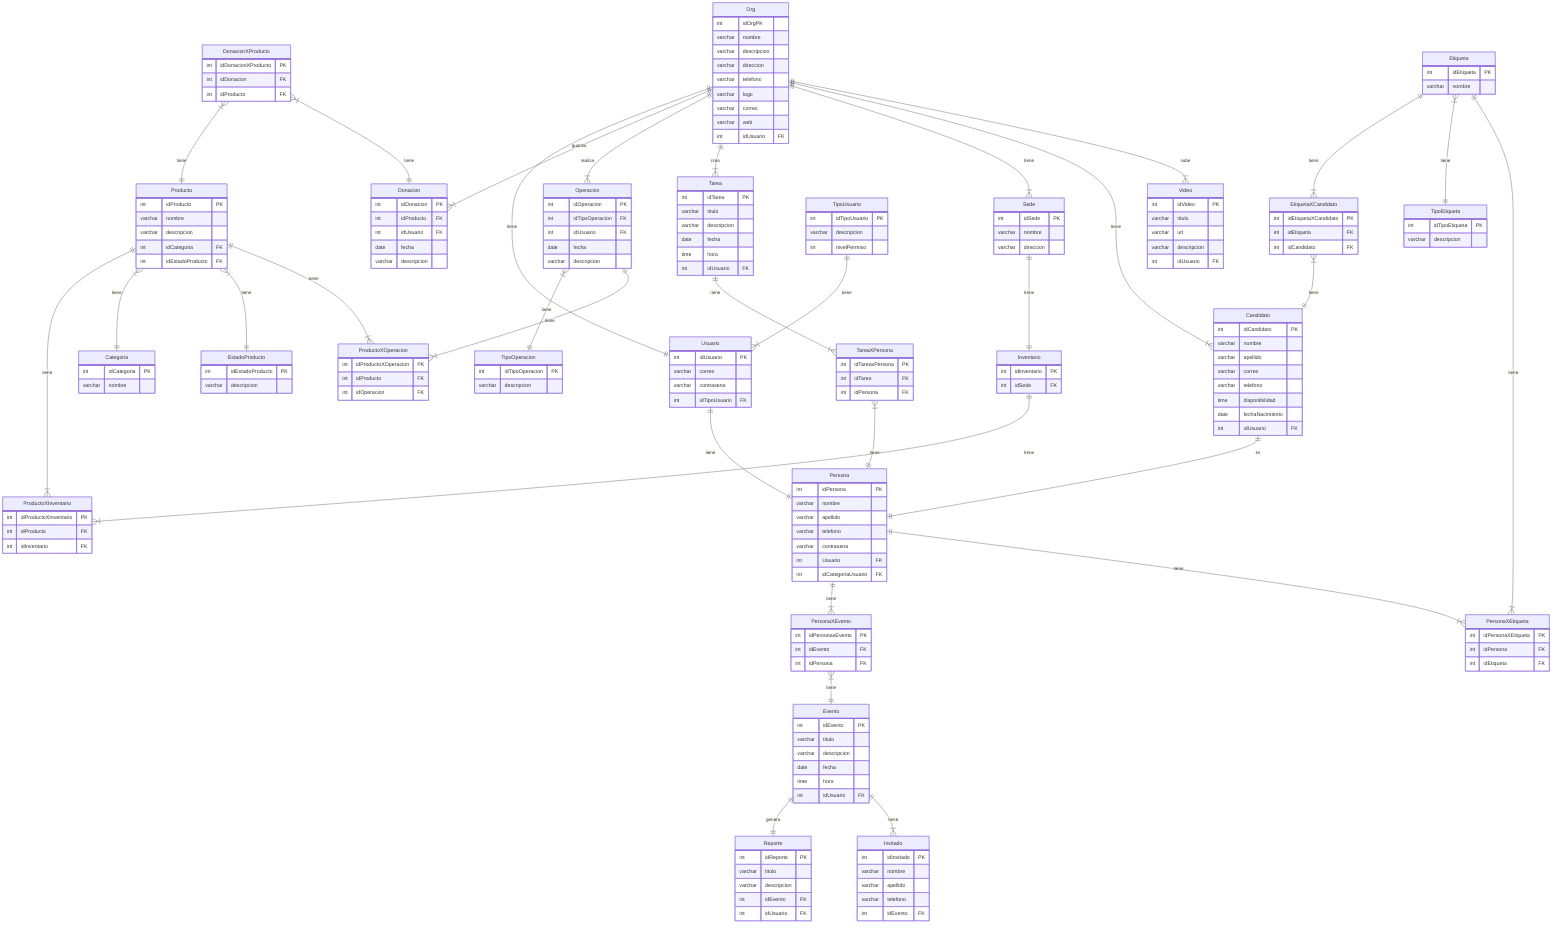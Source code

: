 erDiagram

Org ||--|| Usuario : tiene
Org ||--|{ Donacion : guarda
Org ||--|{ Operacion : realiza
Org ||--|{ Tarea : crea
Org ||--|{ Sede : tiene
Org ||--|{ Candidato : tiene
Org ||--|{ Video : sube
TipoUsuario ||--|{ Usuario : tiene
Usuario ||--|| Persona : tiene
Sede ||--|| Inventario : tiene
Inventario ||--|{ ProductoXInventario : tiene
Producto ||--|{ ProductoXInventario : tiene
Producto }|--|| Categoria : tiene
Producto }|--|| EstadoProducto : tiene
Producto ||--|{ ProductoXOperacion : tiene
DonacionXProducto }|--|| Producto : tiene
DonacionXProducto }|--|| Donacion : tiene
TareaXPersona }|--|| Persona : tiene
Persona ||--|{ PersonaXEvento : tiene
Persona ||--|{ PersonaXEtiqueta : tiene
Etiqueta ||--|{ EtiquetaXCandidato : tiene
Etiqueta }|--|| TipoEtiqueta : tiene
Etiqueta ||--|{ PersonaXEtiqueta : tiene
Operacion }|--|| TipoOperacion : tiene
Operacion ||--|{ ProductoXOperacion : tiene
Evento ||--|| Reporte : genera
PersonaXEvento }|--|| Evento : tiene
Evento ||--|{ Invitado : tiene
Tarea ||--|{ TareaXPersona : tiene
EtiquetaXCandidato }|--|| Candidato : tiene
Candidato ||--|| Persona : es

    TipoUsuario {
        int idTipoUsuario PK
        varchar descripcion
        int nivelPermiso
    }

    Inventario{
        int idInventario PK
        int idSede FK
    }

    Sede{
        int idSede PK
        varchar nombre
        varchar direccion
    }

    Producto{
        int idProducto PK
        varchar nombre
        varchar descripcion
        int idCategoria FK
        int idEstadoProducto FK
    }

    Categoria{
        int idCategoria PK
        varchar nombre
    }

    ProductoXInventario{
        int idProductoXInventario PK
        int idProducto FK
        int idInventario FK
    }

    EstadoProducto{
        int idEstadoProducto PK
        varchar descripcion
    }
   
    Donacion{
        int idDonacion PK
        int idProducto FK
        int idUsuario FK
        date fecha
        varchar descripcion
    }

    DonacionXProducto{
        int idDonacionXProducto PK
        int idDonacion FK
        int idProducto FK
    }

    Operacion{
        int idOperacion PK
        int idTipoOperacion FK
        int idUsuario FK
        date fecha
        varchar descripcion
    }

    TipoOperacion{
        int idTipoOperacion PK
        varchar descripcion
    }

    ProductoXOperacion{
        int idProductoXOperacion PK
        int idProducto FK
        int idOperacion FK
    }

    Video{
        int idVideo PK
        varchar titulo
        varchar url
        varchar descripcion
        int idUsuario FK
    }
    
    Tarea{
        int idTarea PK
        varchar titulo
        varchar descripcion
        date fecha
        time hora
        int idUsuario FK
    }

    Evento{
        int idEvento PK
        varchar titulo
        varchar descripcion
        date fecha
        time hora
        int idUsuario FK
    }

    Reporte{
        int idReporte PK
        varchar titulo
        varchar descripcion
        int idEvento FK
        int idUsuario FK
    }

    Usuario{
        int idUsuario PK 
        varchar correo
        varchar contrasena
        int idTipoUsuario FK
    }

    Persona{
        int idPersona PK
        varchar nombre
        varchar apellido
        varchar telefono
        varchar contrasena
        int Usuario FK
        int idCategoriaUsuario FK
    }

    Etiqueta{
        int idEtiqueta PK
        varchar nombre
    }

    TipoEtiqueta{
        int idTipoEtiqueta PK
        varchar descripcion
    }

    PersonaXEtiqueta{
        int idPersonaXEtiqueta PK
        int idPersona FK
        int idEtiqueta FK
    }

    Candidato{
        int idCandidato PK
        varchar nombre
        varchar apellido
        varchar correo
        varchar telefono
        time disponibilidad
        date fechaNacimiento
	int idUsuario FK
    }

    EtiquetaXCandidato{
        int idEtiquetaXCandidato PK
        int idEtiqueta FK
        int idCandidato FK
    }

    Org{
        int idOrgPK
        varchar nombre
        varchar descripcion
        varchar direccion
        varchar telefono
        varchar logo
        varchar correo
        varchar web
        int idUsuario FK
    }

    Invitado{
        int idInvitado PK
        varchar nombre
        varchar apellido
        varchar telefono
        int idEvento FK
    }

    TareaXPersona{
        int idTareaxPersona PK
        int idTarea FK
        int idPersona FK
    }

    PersonaXEvento{
        int idPersonaxEvento PK
        int idEvento FK
        int idPersona FK
    }